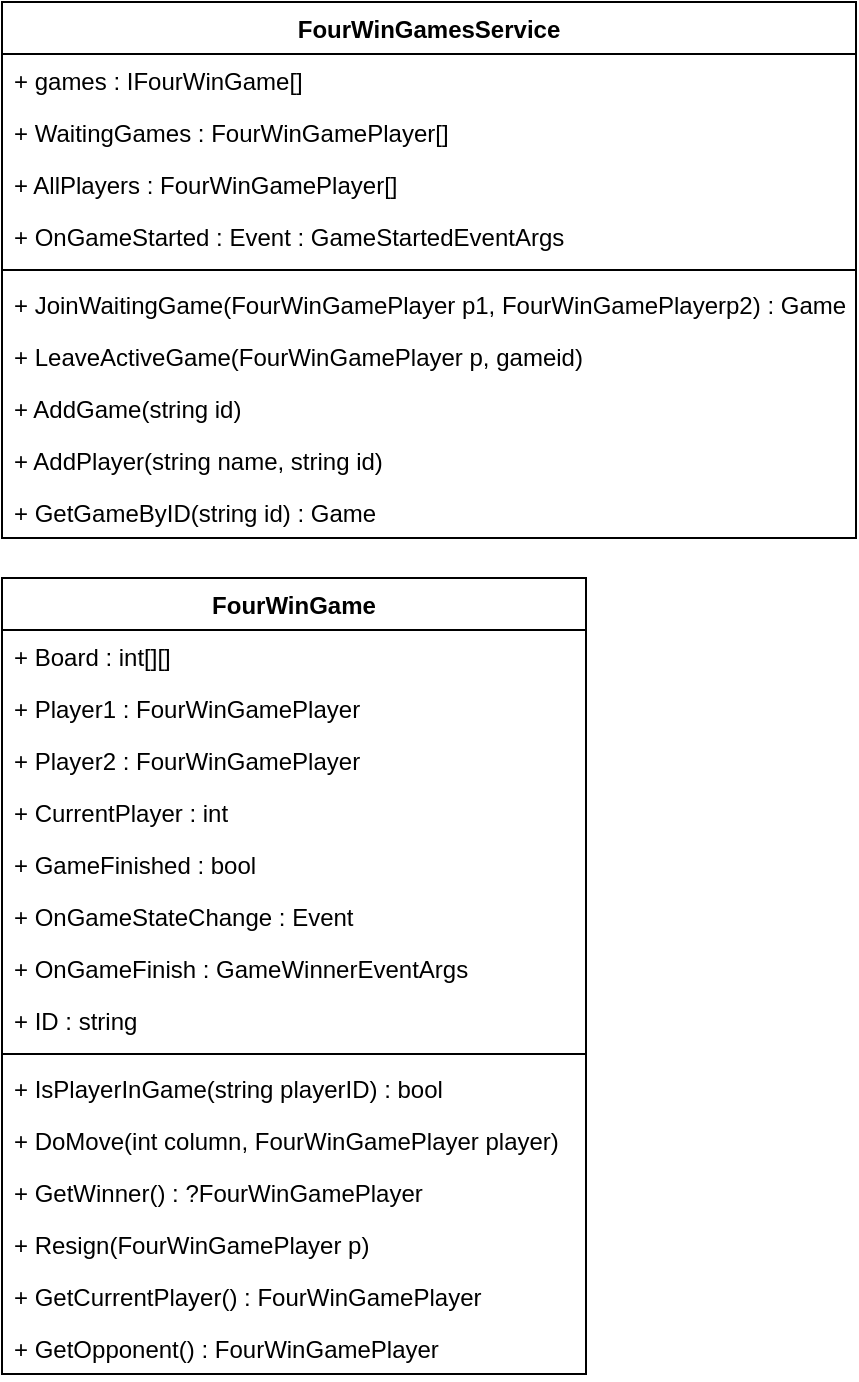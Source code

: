 <mxfile version="20.8.20" type="device" pages="4"><diagram name="BusinessLogic" id="FJZAmF0zWXyOt-bRtpR_"><mxGraphModel dx="1434" dy="756" grid="0" gridSize="10" guides="1" tooltips="1" connect="1" arrows="1" fold="1" page="1" pageScale="1" pageWidth="827" pageHeight="1169" math="0" shadow="0"><root><mxCell id="0"/><mxCell id="1" parent="0"/><mxCell id="ct8J_XASsLtlC34U9Ccp-1" value="FourWinGame" style="swimlane;fontStyle=1;align=center;verticalAlign=top;childLayout=stackLayout;horizontal=1;startSize=26;horizontalStack=0;resizeParent=1;resizeParentMax=0;resizeLast=0;collapsible=1;marginBottom=0;" parent="1" vertex="1"><mxGeometry x="91" y="458" width="292" height="398" as="geometry"/></mxCell><mxCell id="ct8J_XASsLtlC34U9Ccp-2" value="+ Board : int[][]&#10;" style="text;strokeColor=none;fillColor=none;align=left;verticalAlign=top;spacingLeft=4;spacingRight=4;overflow=hidden;rotatable=0;points=[[0,0.5],[1,0.5]];portConstraint=eastwest;" parent="ct8J_XASsLtlC34U9Ccp-1" vertex="1"><mxGeometry y="26" width="292" height="26" as="geometry"/></mxCell><mxCell id="ct8J_XASsLtlC34U9Ccp-3" value="+ Player1 : FourWinGamePlayer" style="text;strokeColor=none;fillColor=none;align=left;verticalAlign=top;spacingLeft=4;spacingRight=4;overflow=hidden;rotatable=0;points=[[0,0.5],[1,0.5]];portConstraint=eastwest;" parent="ct8J_XASsLtlC34U9Ccp-1" vertex="1"><mxGeometry y="52" width="292" height="26" as="geometry"/></mxCell><mxCell id="ct8J_XASsLtlC34U9Ccp-4" value="+ Player2 : FourWinGamePlayer" style="text;strokeColor=none;fillColor=none;align=left;verticalAlign=top;spacingLeft=4;spacingRight=4;overflow=hidden;rotatable=0;points=[[0,0.5],[1,0.5]];portConstraint=eastwest;" parent="ct8J_XASsLtlC34U9Ccp-1" vertex="1"><mxGeometry y="78" width="292" height="26" as="geometry"/></mxCell><mxCell id="ct8J_XASsLtlC34U9Ccp-5" value="+ CurrentPlayer : int" style="text;strokeColor=none;fillColor=none;align=left;verticalAlign=top;spacingLeft=4;spacingRight=4;overflow=hidden;rotatable=0;points=[[0,0.5],[1,0.5]];portConstraint=eastwest;" parent="ct8J_XASsLtlC34U9Ccp-1" vertex="1"><mxGeometry y="104" width="292" height="26" as="geometry"/></mxCell><mxCell id="ct8J_XASsLtlC34U9Ccp-6" value="+ GameFinished : bool" style="text;strokeColor=none;fillColor=none;align=left;verticalAlign=top;spacingLeft=4;spacingRight=4;overflow=hidden;rotatable=0;points=[[0,0.5],[1,0.5]];portConstraint=eastwest;" parent="ct8J_XASsLtlC34U9Ccp-1" vertex="1"><mxGeometry y="130" width="292" height="26" as="geometry"/></mxCell><mxCell id="ct8J_XASsLtlC34U9Ccp-7" value="+ OnGameStateChange : Event" style="text;strokeColor=none;fillColor=none;align=left;verticalAlign=top;spacingLeft=4;spacingRight=4;overflow=hidden;rotatable=0;points=[[0,0.5],[1,0.5]];portConstraint=eastwest;" parent="ct8J_XASsLtlC34U9Ccp-1" vertex="1"><mxGeometry y="156" width="292" height="26" as="geometry"/></mxCell><mxCell id="ct8J_XASsLtlC34U9Ccp-8" value="+ OnGameFinish : GameWinnerEventArgs" style="text;strokeColor=none;fillColor=none;align=left;verticalAlign=top;spacingLeft=4;spacingRight=4;overflow=hidden;rotatable=0;points=[[0,0.5],[1,0.5]];portConstraint=eastwest;" parent="ct8J_XASsLtlC34U9Ccp-1" vertex="1"><mxGeometry y="182" width="292" height="26" as="geometry"/></mxCell><mxCell id="ct8J_XASsLtlC34U9Ccp-9" value="+ ID : string" style="text;strokeColor=none;fillColor=none;align=left;verticalAlign=top;spacingLeft=4;spacingRight=4;overflow=hidden;rotatable=0;points=[[0,0.5],[1,0.5]];portConstraint=eastwest;" parent="ct8J_XASsLtlC34U9Ccp-1" vertex="1"><mxGeometry y="208" width="292" height="26" as="geometry"/></mxCell><mxCell id="ct8J_XASsLtlC34U9Ccp-10" value="" style="line;strokeWidth=1;fillColor=none;align=left;verticalAlign=middle;spacingTop=-1;spacingLeft=3;spacingRight=3;rotatable=0;labelPosition=right;points=[];portConstraint=eastwest;strokeColor=inherit;" parent="ct8J_XASsLtlC34U9Ccp-1" vertex="1"><mxGeometry y="234" width="292" height="8" as="geometry"/></mxCell><mxCell id="UAKlyW8N3e69J2GfPq-H-1" value="+ IsPlayerInGame(string playerID) : bool" style="text;strokeColor=none;fillColor=none;align=left;verticalAlign=top;spacingLeft=4;spacingRight=4;overflow=hidden;rotatable=0;points=[[0,0.5],[1,0.5]];portConstraint=eastwest;" parent="ct8J_XASsLtlC34U9Ccp-1" vertex="1"><mxGeometry y="242" width="292" height="26" as="geometry"/></mxCell><mxCell id="ct8J_XASsLtlC34U9Ccp-11" value="+ DoMove(int column, FourWinGamePlayer player)" style="text;strokeColor=none;fillColor=none;align=left;verticalAlign=top;spacingLeft=4;spacingRight=4;overflow=hidden;rotatable=0;points=[[0,0.5],[1,0.5]];portConstraint=eastwest;" parent="ct8J_XASsLtlC34U9Ccp-1" vertex="1"><mxGeometry y="268" width="292" height="26" as="geometry"/></mxCell><mxCell id="ct8J_XASsLtlC34U9Ccp-12" value="+ GetWinner() : ?FourWinGamePlayer" style="text;strokeColor=none;fillColor=none;align=left;verticalAlign=top;spacingLeft=4;spacingRight=4;overflow=hidden;rotatable=0;points=[[0,0.5],[1,0.5]];portConstraint=eastwest;" parent="ct8J_XASsLtlC34U9Ccp-1" vertex="1"><mxGeometry y="294" width="292" height="26" as="geometry"/></mxCell><mxCell id="ct8J_XASsLtlC34U9Ccp-13" value="+ Resign(FourWinGamePlayer p)" style="text;strokeColor=none;fillColor=none;align=left;verticalAlign=top;spacingLeft=4;spacingRight=4;overflow=hidden;rotatable=0;points=[[0,0.5],[1,0.5]];portConstraint=eastwest;" parent="ct8J_XASsLtlC34U9Ccp-1" vertex="1"><mxGeometry y="320" width="292" height="26" as="geometry"/></mxCell><mxCell id="ct8J_XASsLtlC34U9Ccp-14" value="+ GetCurrentPlayer() : FourWinGamePlayer " style="text;strokeColor=none;fillColor=none;align=left;verticalAlign=top;spacingLeft=4;spacingRight=4;overflow=hidden;rotatable=0;points=[[0,0.5],[1,0.5]];portConstraint=eastwest;" parent="ct8J_XASsLtlC34U9Ccp-1" vertex="1"><mxGeometry y="346" width="292" height="26" as="geometry"/></mxCell><mxCell id="UjZ8kIkEUrAqhvLHM8Kv-1" value="+ GetOpponent() : FourWinGamePlayer " style="text;strokeColor=none;fillColor=none;align=left;verticalAlign=top;spacingLeft=4;spacingRight=4;overflow=hidden;rotatable=0;points=[[0,0.5],[1,0.5]];portConstraint=eastwest;" parent="ct8J_XASsLtlC34U9Ccp-1" vertex="1"><mxGeometry y="372" width="292" height="26" as="geometry"/></mxCell><mxCell id="ct8J_XASsLtlC34U9Ccp-15" value="FourWinGamesService" style="swimlane;fontStyle=1;align=center;verticalAlign=top;childLayout=stackLayout;horizontal=1;startSize=26;horizontalStack=0;resizeParent=1;resizeParentMax=0;resizeLast=0;collapsible=1;marginBottom=0;" parent="1" vertex="1"><mxGeometry x="91" y="170" width="427" height="268" as="geometry"/></mxCell><mxCell id="ct8J_XASsLtlC34U9Ccp-16" value="+ games : IFourWinGame[]" style="text;strokeColor=none;fillColor=none;align=left;verticalAlign=top;spacingLeft=4;spacingRight=4;overflow=hidden;rotatable=0;points=[[0,0.5],[1,0.5]];portConstraint=eastwest;" parent="ct8J_XASsLtlC34U9Ccp-15" vertex="1"><mxGeometry y="26" width="427" height="26" as="geometry"/></mxCell><mxCell id="ct8J_XASsLtlC34U9Ccp-17" value="+ WaitingGames : FourWinGamePlayer[]" style="text;strokeColor=none;fillColor=none;align=left;verticalAlign=top;spacingLeft=4;spacingRight=4;overflow=hidden;rotatable=0;points=[[0,0.5],[1,0.5]];portConstraint=eastwest;" parent="ct8J_XASsLtlC34U9Ccp-15" vertex="1"><mxGeometry y="52" width="427" height="26" as="geometry"/></mxCell><mxCell id="ct8J_XASsLtlC34U9Ccp-18" value="+ AllPlayers : FourWinGamePlayer[]" style="text;strokeColor=none;fillColor=none;align=left;verticalAlign=top;spacingLeft=4;spacingRight=4;overflow=hidden;rotatable=0;points=[[0,0.5],[1,0.5]];portConstraint=eastwest;" parent="ct8J_XASsLtlC34U9Ccp-15" vertex="1"><mxGeometry y="78" width="427" height="26" as="geometry"/></mxCell><mxCell id="ct8J_XASsLtlC34U9Ccp-19" value="+ OnGameStarted : Event : GameStartedEventArgs" style="text;strokeColor=none;fillColor=none;align=left;verticalAlign=top;spacingLeft=4;spacingRight=4;overflow=hidden;rotatable=0;points=[[0,0.5],[1,0.5]];portConstraint=eastwest;" parent="ct8J_XASsLtlC34U9Ccp-15" vertex="1"><mxGeometry y="104" width="427" height="26" as="geometry"/></mxCell><mxCell id="ct8J_XASsLtlC34U9Ccp-20" value="" style="line;strokeWidth=1;fillColor=none;align=left;verticalAlign=middle;spacingTop=-1;spacingLeft=3;spacingRight=3;rotatable=0;labelPosition=right;points=[];portConstraint=eastwest;strokeColor=inherit;" parent="ct8J_XASsLtlC34U9Ccp-15" vertex="1"><mxGeometry y="130" width="427" height="8" as="geometry"/></mxCell><mxCell id="ct8J_XASsLtlC34U9Ccp-21" value="+ JoinWaitingGame(FourWinGamePlayer p1, FourWinGamePlayerp2) : Game" style="text;strokeColor=none;fillColor=none;align=left;verticalAlign=top;spacingLeft=4;spacingRight=4;overflow=hidden;rotatable=0;points=[[0,0.5],[1,0.5]];portConstraint=eastwest;" parent="ct8J_XASsLtlC34U9Ccp-15" vertex="1"><mxGeometry y="138" width="427" height="26" as="geometry"/></mxCell><mxCell id="ct8J_XASsLtlC34U9Ccp-22" value="+ LeaveActiveGame(FourWinGamePlayer p, gameid)" style="text;strokeColor=none;fillColor=none;align=left;verticalAlign=top;spacingLeft=4;spacingRight=4;overflow=hidden;rotatable=0;points=[[0,0.5],[1,0.5]];portConstraint=eastwest;" parent="ct8J_XASsLtlC34U9Ccp-15" vertex="1"><mxGeometry y="164" width="427" height="26" as="geometry"/></mxCell><mxCell id="E9CgsGWxhTMXHhEb6CJd-2" value="+ AddGame(string id)" style="text;strokeColor=none;fillColor=none;align=left;verticalAlign=top;spacingLeft=4;spacingRight=4;overflow=hidden;rotatable=0;points=[[0,0.5],[1,0.5]];portConstraint=eastwest;" parent="ct8J_XASsLtlC34U9Ccp-15" vertex="1"><mxGeometry y="190" width="427" height="26" as="geometry"/></mxCell><mxCell id="E9CgsGWxhTMXHhEb6CJd-1" value="+ AddPlayer(string name, string id)" style="text;strokeColor=none;fillColor=none;align=left;verticalAlign=top;spacingLeft=4;spacingRight=4;overflow=hidden;rotatable=0;points=[[0,0.5],[1,0.5]];portConstraint=eastwest;" parent="ct8J_XASsLtlC34U9Ccp-15" vertex="1"><mxGeometry y="216" width="427" height="26" as="geometry"/></mxCell><mxCell id="ct8J_XASsLtlC34U9Ccp-23" value="+ GetGameByID(string id) : Game" style="text;strokeColor=none;fillColor=none;align=left;verticalAlign=top;spacingLeft=4;spacingRight=4;overflow=hidden;rotatable=0;points=[[0,0.5],[1,0.5]];portConstraint=eastwest;" parent="ct8J_XASsLtlC34U9Ccp-15" vertex="1"><mxGeometry y="242" width="427" height="26" as="geometry"/></mxCell></root></mxGraphModel></diagram><diagram name="BusinessLogic.Contracts" id="qmm0fmxZECE2G252s-1R"><mxGraphModel dx="1434" dy="756" grid="0" gridSize="10" guides="1" tooltips="1" connect="1" arrows="1" fold="1" page="1" pageScale="1" pageWidth="827" pageHeight="1169" math="0" shadow="0"><root><mxCell id="0"/><mxCell id="1" parent="0"/><mxCell id="PgnQS6usaZiz7Cspnaqt-1" value="FourWinGamePlayer" style="swimlane;fontStyle=1;align=center;verticalAlign=top;childLayout=stackLayout;horizontal=1;startSize=26;horizontalStack=0;resizeParent=1;resizeParentMax=0;resizeLast=0;collapsible=1;marginBottom=0;" parent="1" vertex="1"><mxGeometry x="615" y="395" width="160" height="78" as="geometry"/></mxCell><mxCell id="PgnQS6usaZiz7Cspnaqt-2" value="+ Name : String" style="text;strokeColor=none;fillColor=none;align=left;verticalAlign=top;spacingLeft=4;spacingRight=4;overflow=hidden;rotatable=0;points=[[0,0.5],[1,0.5]];portConstraint=eastwest;" parent="PgnQS6usaZiz7Cspnaqt-1" vertex="1"><mxGeometry y="26" width="160" height="26" as="geometry"/></mxCell><mxCell id="PgnQS6usaZiz7Cspnaqt-3" value="+ ID : string" style="text;strokeColor=none;fillColor=none;align=left;verticalAlign=top;spacingLeft=4;spacingRight=4;overflow=hidden;rotatable=0;points=[[0,0.5],[1,0.5]];portConstraint=eastwest;" parent="PgnQS6usaZiz7Cspnaqt-1" vertex="1"><mxGeometry y="52" width="160" height="26" as="geometry"/></mxCell><mxCell id="ZAqNFlyXUjMFk_EPYXz6-1" value="&lt;&lt;interface&gt;&gt;&#10;IFourWinGame" style="swimlane;fontStyle=1;align=center;verticalAlign=top;childLayout=stackLayout;horizontal=1;startSize=40;horizontalStack=0;resizeParent=1;resizeParentMax=0;resizeLast=0;collapsible=1;marginBottom=0;" parent="1" vertex="1"><mxGeometry x="45" y="395" width="286" height="359" as="geometry"/></mxCell><mxCell id="ZAqNFlyXUjMFk_EPYXz6-7" value="+ onGameStateChange : Event " style="text;strokeColor=none;fillColor=none;align=left;verticalAlign=top;spacingLeft=4;spacingRight=4;overflow=hidden;rotatable=0;points=[[0,0.5],[1,0.5]];portConstraint=eastwest;" parent="ZAqNFlyXUjMFk_EPYXz6-1" vertex="1"><mxGeometry y="40" width="286" height="26" as="geometry"/></mxCell><mxCell id="ZAqNFlyXUjMFk_EPYXz6-8" value="+ onGameFinish : Event" style="text;strokeColor=none;fillColor=none;align=left;verticalAlign=top;spacingLeft=4;spacingRight=4;overflow=hidden;rotatable=0;points=[[0,0.5],[1,0.5]];portConstraint=eastwest;" parent="ZAqNFlyXUjMFk_EPYXz6-1" vertex="1"><mxGeometry y="66" width="286" height="26" as="geometry"/></mxCell><mxCell id="ZAqNFlyXUjMFk_EPYXz6-9" value="+ ID : string" style="text;strokeColor=none;fillColor=none;align=left;verticalAlign=top;spacingLeft=4;spacingRight=4;overflow=hidden;rotatable=0;points=[[0,0.5],[1,0.5]];portConstraint=eastwest;" parent="ZAqNFlyXUjMFk_EPYXz6-1" vertex="1"><mxGeometry y="92" width="286" height="26" as="geometry"/></mxCell><mxCell id="mOHJfPddk6_jltTVb27c-1" value="+ FourWinGamePlayer Player1" style="text;strokeColor=none;fillColor=none;align=left;verticalAlign=top;spacingLeft=4;spacingRight=4;overflow=hidden;rotatable=0;points=[[0,0.5],[1,0.5]];portConstraint=eastwest;" parent="ZAqNFlyXUjMFk_EPYXz6-1" vertex="1"><mxGeometry y="118" width="286" height="26" as="geometry"/></mxCell><mxCell id="mOHJfPddk6_jltTVb27c-3" value="+ int[][] Board" style="text;strokeColor=none;fillColor=none;align=left;verticalAlign=top;spacingLeft=4;spacingRight=4;overflow=hidden;rotatable=0;points=[[0,0.5],[1,0.5]];portConstraint=eastwest;" parent="ZAqNFlyXUjMFk_EPYXz6-1" vertex="1"><mxGeometry y="144" width="286" height="26" as="geometry"/></mxCell><mxCell id="mOHJfPddk6_jltTVb27c-2" value="+ FourWinGamePlayer Player2" style="text;strokeColor=none;fillColor=none;align=left;verticalAlign=top;spacingLeft=4;spacingRight=4;overflow=hidden;rotatable=0;points=[[0,0.5],[1,0.5]];portConstraint=eastwest;" parent="ZAqNFlyXUjMFk_EPYXz6-1" vertex="1"><mxGeometry y="170" width="286" height="26" as="geometry"/></mxCell><mxCell id="ZAqNFlyXUjMFk_EPYXz6-10" value="" style="line;strokeWidth=1;fillColor=none;align=left;verticalAlign=middle;spacingTop=-1;spacingLeft=3;spacingRight=3;rotatable=0;labelPosition=right;points=[];portConstraint=eastwest;strokeColor=inherit;" parent="ZAqNFlyXUjMFk_EPYXz6-1" vertex="1"><mxGeometry y="196" width="286" height="8" as="geometry"/></mxCell><mxCell id="7enDpHbQzKk3C_tMtMRk-1" value="+ IsPlayerInGame(string playerID) : bool" style="text;strokeColor=none;fillColor=none;align=left;verticalAlign=top;spacingLeft=4;spacingRight=4;overflow=hidden;rotatable=0;points=[[0,0.5],[1,0.5]];portConstraint=eastwest;" parent="ZAqNFlyXUjMFk_EPYXz6-1" vertex="1"><mxGeometry y="204" width="286" height="26" as="geometry"/></mxCell><mxCell id="ZAqNFlyXUjMFk_EPYXz6-11" value="+ DoMove(int column, FourWinGamePlayer player)" style="text;strokeColor=none;fillColor=none;align=left;verticalAlign=top;spacingLeft=4;spacingRight=4;overflow=hidden;rotatable=0;points=[[0,0.5],[1,0.5]];portConstraint=eastwest;" parent="ZAqNFlyXUjMFk_EPYXz6-1" vertex="1"><mxGeometry y="230" width="286" height="25" as="geometry"/></mxCell><mxCell id="ZAqNFlyXUjMFk_EPYXz6-12" value="+ GetWinner() : ?FourWinGamePlayer" style="text;strokeColor=none;fillColor=none;align=left;verticalAlign=top;spacingLeft=4;spacingRight=4;overflow=hidden;rotatable=0;points=[[0,0.5],[1,0.5]];portConstraint=eastwest;" parent="ZAqNFlyXUjMFk_EPYXz6-1" vertex="1"><mxGeometry y="255" width="286" height="26" as="geometry"/></mxCell><mxCell id="ZAqNFlyXUjMFk_EPYXz6-13" value="+ Resign(FourWinGamePlayer p): " style="text;strokeColor=none;fillColor=none;align=left;verticalAlign=top;spacingLeft=4;spacingRight=4;overflow=hidden;rotatable=0;points=[[0,0.5],[1,0.5]];portConstraint=eastwest;" parent="ZAqNFlyXUjMFk_EPYXz6-1" vertex="1"><mxGeometry y="281" width="286" height="26" as="geometry"/></mxCell><mxCell id="ZAqNFlyXUjMFk_EPYXz6-14" value="+ GetCurrentPlayer() : FourWinGamePlayer " style="text;strokeColor=none;fillColor=none;align=left;verticalAlign=top;spacingLeft=4;spacingRight=4;overflow=hidden;rotatable=0;points=[[0,0.5],[1,0.5]];portConstraint=eastwest;" parent="ZAqNFlyXUjMFk_EPYXz6-1" vertex="1"><mxGeometry y="307" width="286" height="26" as="geometry"/></mxCell><mxCell id="chwOS55_KfEE-DtqM9CS-1" value="+ GetOpponent() : FourWinGamePlayer " style="text;strokeColor=none;fillColor=none;align=left;verticalAlign=top;spacingLeft=4;spacingRight=4;overflow=hidden;rotatable=0;points=[[0,0.5],[1,0.5]];portConstraint=eastwest;" parent="ZAqNFlyXUjMFk_EPYXz6-1" vertex="1"><mxGeometry y="333" width="286" height="26" as="geometry"/></mxCell><mxCell id="ZAqNFlyXUjMFk_EPYXz6-15" value="&lt;&lt;interface&gt;&gt;&#10;IFourWinGamesServices" style="swimlane;fontStyle=1;align=center;verticalAlign=top;childLayout=stackLayout;horizontal=1;startSize=50;horizontalStack=0;resizeParent=1;resizeParentMax=0;resizeLast=0;collapsible=1;marginBottom=0;" parent="1" vertex="1"><mxGeometry x="11" y="14" width="534" height="318" as="geometry"/></mxCell><mxCell id="ZAqNFlyXUjMFk_EPYXz6-17" value="+ WaitingGames : FourWinGamePlayer[]" style="text;strokeColor=none;fillColor=none;align=left;verticalAlign=top;spacingLeft=4;spacingRight=4;overflow=hidden;rotatable=0;points=[[0,0.5],[1,0.5]];portConstraint=eastwest;" parent="ZAqNFlyXUjMFk_EPYXz6-15" vertex="1"><mxGeometry y="50" width="534" height="26" as="geometry"/></mxCell><mxCell id="sYUvCG6SWPXnMshmOFsu-12" value="+ Games : IFourWinGame[]" style="text;strokeColor=none;fillColor=none;align=left;verticalAlign=top;spacingLeft=4;spacingRight=4;overflow=hidden;rotatable=0;points=[[0,0.5],[1,0.5]];portConstraint=eastwest;" parent="ZAqNFlyXUjMFk_EPYXz6-15" vertex="1"><mxGeometry y="76" width="534" height="26" as="geometry"/></mxCell><mxCell id="VufEEW8PCcY4VxbzoeLR-1" value="+ OnGameStarted : Event" style="text;strokeColor=none;fillColor=none;align=left;verticalAlign=top;spacingLeft=4;spacingRight=4;overflow=hidden;rotatable=0;points=[[0,0.5],[1,0.5]];portConstraint=eastwest;" parent="ZAqNFlyXUjMFk_EPYXz6-15" vertex="1"><mxGeometry y="102" width="534" height="26" as="geometry"/></mxCell><mxCell id="ZAqNFlyXUjMFk_EPYXz6-18" value="+ AllPlayers : FourWinGamePlayer[]" style="text;strokeColor=none;fillColor=none;align=left;verticalAlign=top;spacingLeft=4;spacingRight=4;overflow=hidden;rotatable=0;points=[[0,0.5],[1,0.5]];portConstraint=eastwest;" parent="ZAqNFlyXUjMFk_EPYXz6-15" vertex="1"><mxGeometry y="128" width="534" height="26" as="geometry"/></mxCell><mxCell id="ZAqNFlyXUjMFk_EPYXz6-19" value="" style="line;strokeWidth=1;fillColor=none;align=left;verticalAlign=middle;spacingTop=-1;spacingLeft=3;spacingRight=3;rotatable=0;labelPosition=right;points=[];portConstraint=eastwest;strokeColor=inherit;" parent="ZAqNFlyXUjMFk_EPYXz6-15" vertex="1"><mxGeometry y="154" width="534" height="8" as="geometry"/></mxCell><mxCell id="ZAqNFlyXUjMFk_EPYXz6-20" value="+ JoinWaitingGame(FourWinGamePlayer p1, FourWinGamePlayer p2) : IFourWinGameService" style="text;strokeColor=none;fillColor=none;align=left;verticalAlign=top;spacingLeft=4;spacingRight=4;overflow=hidden;rotatable=0;points=[[0,0.5],[1,0.5]];portConstraint=eastwest;" parent="ZAqNFlyXUjMFk_EPYXz6-15" vertex="1"><mxGeometry y="162" width="534" height="26" as="geometry"/></mxCell><mxCell id="ZAqNFlyXUjMFk_EPYXz6-21" value="+ LeaveActiveGame(FourWinGamePlayer p, string gameID)" style="text;strokeColor=none;fillColor=none;align=left;verticalAlign=top;spacingLeft=4;spacingRight=4;overflow=hidden;rotatable=0;points=[[0,0.5],[1,0.5]];portConstraint=eastwest;" parent="ZAqNFlyXUjMFk_EPYXz6-15" vertex="1"><mxGeometry y="188" width="534" height="26" as="geometry"/></mxCell><mxCell id="chiTtZd6bCK2TTBLV16g-1" value="+ GetGameByID(string id) : Game" style="text;strokeColor=none;fillColor=none;align=left;verticalAlign=top;spacingLeft=4;spacingRight=4;overflow=hidden;rotatable=0;points=[[0,0.5],[1,0.5]];portConstraint=eastwest;" parent="ZAqNFlyXUjMFk_EPYXz6-15" vertex="1"><mxGeometry y="214" width="534" height="26" as="geometry"/></mxCell><mxCell id="chiTtZd6bCK2TTBLV16g-2" value="+ GetGameByID(string id) : Game" style="text;strokeColor=none;fillColor=none;align=left;verticalAlign=top;spacingLeft=4;spacingRight=4;overflow=hidden;rotatable=0;points=[[0,0.5],[1,0.5]];portConstraint=eastwest;" parent="ZAqNFlyXUjMFk_EPYXz6-15" vertex="1"><mxGeometry y="240" width="534" height="26" as="geometry"/></mxCell><mxCell id="ZAqNFlyXUjMFk_EPYXz6-22" value="+ AddPlayer(string name, string id)" style="text;strokeColor=none;fillColor=none;align=left;verticalAlign=top;spacingLeft=4;spacingRight=4;overflow=hidden;rotatable=0;points=[[0,0.5],[1,0.5]];portConstraint=eastwest;" parent="ZAqNFlyXUjMFk_EPYXz6-15" vertex="1"><mxGeometry y="266" width="534" height="26" as="geometry"/></mxCell><mxCell id="chiTtZd6bCK2TTBLV16g-3" value="+ AddGame(string id)" style="text;strokeColor=none;fillColor=none;align=left;verticalAlign=top;spacingLeft=4;spacingRight=4;overflow=hidden;rotatable=0;points=[[0,0.5],[1,0.5]];portConstraint=eastwest;" parent="ZAqNFlyXUjMFk_EPYXz6-15" vertex="1"><mxGeometry y="292" width="534" height="26" as="geometry"/></mxCell><mxCell id="xo9scH_EgcjY7Vr2XH_l-1" value="GameStartedEventArgs" style="swimlane;fontStyle=1;align=center;verticalAlign=top;childLayout=stackLayout;horizontal=1;startSize=26;horizontalStack=0;resizeParent=1;resizeParentMax=0;resizeLast=0;collapsible=1;marginBottom=0;" parent="1" vertex="1"><mxGeometry x="580" y="14" width="160" height="52" as="geometry"/></mxCell><mxCell id="xo9scH_EgcjY7Vr2XH_l-2" value="+ GameID : string" style="text;strokeColor=none;fillColor=none;align=left;verticalAlign=top;spacingLeft=4;spacingRight=4;overflow=hidden;rotatable=0;points=[[0,0.5],[1,0.5]];portConstraint=eastwest;" parent="xo9scH_EgcjY7Vr2XH_l-1" vertex="1"><mxGeometry y="26" width="160" height="26" as="geometry"/></mxCell><mxCell id="-kiJ7ZxvxOYC5nogRt3o-1" value="PlayerNotInGameException" style="swimlane;fontStyle=1;align=center;verticalAlign=top;childLayout=stackLayout;horizontal=1;startSize=26;horizontalStack=0;resizeParent=1;resizeParentMax=0;resizeLast=0;collapsible=1;marginBottom=0;" parent="1" vertex="1"><mxGeometry x="580" y="102" width="206" height="53" as="geometry"/></mxCell><mxCell id="-kiJ7ZxvxOYC5nogRt3o-5" value="BoardOutOfRangeException" style="swimlane;fontStyle=1;align=center;verticalAlign=top;childLayout=stackLayout;horizontal=1;startSize=26;horizontalStack=0;resizeParent=1;resizeParentMax=0;resizeLast=0;collapsible=1;marginBottom=0;" parent="1" vertex="1"><mxGeometry x="355" y="554" width="206" height="53" as="geometry"/></mxCell><mxCell id="0R9ByquQx4jxc-0HBMW3-1" value="BoardColumnIsFullException" style="swimlane;fontStyle=1;align=center;verticalAlign=top;childLayout=stackLayout;horizontal=1;startSize=26;horizontalStack=0;resizeParent=1;resizeParentMax=0;resizeLast=0;collapsible=1;marginBottom=0;" parent="1" vertex="1"><mxGeometry x="355" y="472" width="206" height="53" as="geometry"/></mxCell><mxCell id="0R9ByquQx4jxc-0HBMW3-2" value="PlayerNotInWaitingListException" style="swimlane;fontStyle=1;align=center;verticalAlign=top;childLayout=stackLayout;horizontal=1;startSize=26;horizontalStack=0;resizeParent=1;resizeParentMax=0;resizeLast=0;collapsible=1;marginBottom=0;" parent="1" vertex="1"><mxGeometry x="580" y="196" width="206" height="53" as="geometry"/></mxCell><mxCell id="0R9ByquQx4jxc-0HBMW3-3" value="GameNotFoundException" style="swimlane;fontStyle=1;align=center;verticalAlign=top;childLayout=stackLayout;horizontal=1;startSize=26;horizontalStack=0;resizeParent=1;resizeParentMax=0;resizeLast=0;collapsible=1;marginBottom=0;" parent="1" vertex="1"><mxGeometry x="580" y="284" width="206" height="53" as="geometry"/></mxCell><mxCell id="L5V7sUlKQjMTwY9eoCuE-2" value="NotYourTurnException" style="swimlane;fontStyle=1;align=center;verticalAlign=top;childLayout=stackLayout;horizontal=1;startSize=26;horizontalStack=0;resizeParent=1;resizeParentMax=0;resizeLast=0;collapsible=1;marginBottom=0;" parent="1" vertex="1"><mxGeometry x="355" y="395" width="206" height="53" as="geometry"/></mxCell></root></mxGraphModel></diagram><diagram name="RestAPI (MVC)" id="kSQZFN8rG0WObqREpDM3"><mxGraphModel dx="1434" dy="756" grid="0" gridSize="10" guides="1" tooltips="1" connect="1" arrows="1" fold="1" page="1" pageScale="1" pageWidth="827" pageHeight="1169" math="0" shadow="0"><root><mxCell id="0"/><mxCell id="1" parent="0"/><mxCell id="3efk3tES1_W1w0lpm2Sm-4" value="FourWinGameController" style="swimlane;fontStyle=1;align=center;verticalAlign=top;childLayout=stackLayout;horizontal=1;startSize=26;horizontalStack=0;resizeParent=1;resizeParentMax=0;resizeLast=0;collapsible=1;marginBottom=0;" parent="1" vertex="1"><mxGeometry x="42" y="28" width="448" height="294" as="geometry"/></mxCell><mxCell id="3efk3tES1_W1w0lpm2Sm-5" value="- gameIDList: string[]" style="text;strokeColor=none;fillColor=none;align=left;verticalAlign=top;spacingLeft=4;spacingRight=4;overflow=hidden;rotatable=0;points=[[0,0.5],[1,0.5]];portConstraint=eastwest;" parent="3efk3tES1_W1w0lpm2Sm-4" vertex="1"><mxGeometry y="26" width="448" height="26" as="geometry"/></mxCell><mxCell id="UuZTHZSJedAROl87pZKt-7" value="- connectionservice : ConnectionService" style="text;strokeColor=none;fillColor=none;align=left;verticalAlign=top;spacingLeft=4;spacingRight=4;overflow=hidden;rotatable=0;points=[[0,0.5],[1,0.5]];portConstraint=eastwest;" parent="3efk3tES1_W1w0lpm2Sm-4" vertex="1"><mxGeometry y="52" width="448" height="26" as="geometry"/></mxCell><mxCell id="3efk3tES1_W1w0lpm2Sm-18" value="- fourwingameservice : FourWinGameService&#10;" style="text;strokeColor=none;fillColor=none;align=left;verticalAlign=top;spacingLeft=4;spacingRight=4;overflow=hidden;rotatable=0;points=[[0,0.5],[1,0.5]];portConstraint=eastwest;" parent="3efk3tES1_W1w0lpm2Sm-4" vertex="1"><mxGeometry y="78" width="448" height="26" as="geometry"/></mxCell><mxCell id="3efk3tES1_W1w0lpm2Sm-6" value="" style="line;strokeWidth=1;fillColor=none;align=left;verticalAlign=middle;spacingTop=-1;spacingLeft=3;spacingRight=3;rotatable=0;labelPosition=right;points=[];portConstraint=eastwest;strokeColor=inherit;" parent="3efk3tES1_W1w0lpm2Sm-4" vertex="1"><mxGeometry y="104" width="448" height="8" as="geometry"/></mxCell><mxCell id="3efk3tES1_W1w0lpm2Sm-13" value="+ RegisterPlayer(string name, string RTPconnectionID) : RegisterPlayerResponse" style="text;strokeColor=none;fillColor=none;align=left;verticalAlign=top;spacingLeft=4;spacingRight=4;overflow=hidden;rotatable=0;points=[[0,0.5],[1,0.5]];portConstraint=eastwest;" parent="3efk3tES1_W1w0lpm2Sm-4" vertex="1"><mxGeometry y="112" width="448" height="26" as="geometry"/></mxCell><mxCell id="3efk3tES1_W1w0lpm2Sm-14" value="+ CreateGame(MyPlayer p)" style="text;strokeColor=none;fillColor=none;align=left;verticalAlign=top;spacingLeft=4;spacingRight=4;overflow=hidden;rotatable=0;points=[[0,0.5],[1,0.5]];portConstraint=eastwest;" parent="3efk3tES1_W1w0lpm2Sm-4" vertex="1"><mxGeometry y="138" width="448" height="26" as="geometry"/></mxCell><mxCell id="3efk3tES1_W1w0lpm2Sm-15" value="+ JoinGame(MyPlayer p1, int waitingGameListIndex) : JoinGameResponse" style="text;strokeColor=none;fillColor=none;align=left;verticalAlign=top;spacingLeft=4;spacingRight=4;overflow=hidden;rotatable=0;points=[[0,0.5],[1,0.5]];portConstraint=eastwest;" parent="3efk3tES1_W1w0lpm2Sm-4" vertex="1"><mxGeometry y="164" width="448" height="26" as="geometry"/></mxCell><mxCell id="3efk3tES1_W1w0lpm2Sm-20" value="+ DoMove(int column, string gameID, MyPlayer p)" style="text;strokeColor=none;fillColor=none;align=left;verticalAlign=top;spacingLeft=4;spacingRight=4;overflow=hidden;rotatable=0;points=[[0,0.5],[1,0.5]];portConstraint=eastwest;" parent="3efk3tES1_W1w0lpm2Sm-4" vertex="1"><mxGeometry y="190" width="448" height="26" as="geometry"/></mxCell><mxCell id="3efk3tES1_W1w0lpm2Sm-19" value="+ LeaveGame(MyPlayer p, string gameID)" style="text;strokeColor=none;fillColor=none;align=left;verticalAlign=top;spacingLeft=4;spacingRight=4;overflow=hidden;rotatable=0;points=[[0,0.5],[1,0.5]];portConstraint=eastwest;" parent="3efk3tES1_W1w0lpm2Sm-4" vertex="1"><mxGeometry y="216" width="448" height="26" as="geometry"/></mxCell><mxCell id="O-oXwLJCc3Sgsa-qLjCP-2" value="+ GetWaitingGames() : WaitingGamesResponse&#10;" style="text;strokeColor=none;fillColor=none;align=left;verticalAlign=top;spacingLeft=4;spacingRight=4;overflow=hidden;rotatable=0;points=[[0,0.5],[1,0.5]];portConstraint=eastwest;" parent="3efk3tES1_W1w0lpm2Sm-4" vertex="1"><mxGeometry y="242" width="448" height="26" as="geometry"/></mxCell><mxCell id="3efk3tES1_W1w0lpm2Sm-7" value="+ GetGameInfo (string gameID, string playerID) : GameInfoResponse" style="text;strokeColor=none;fillColor=none;align=left;verticalAlign=top;spacingLeft=4;spacingRight=4;overflow=hidden;rotatable=0;points=[[0,0.5],[1,0.5]];portConstraint=eastwest;" parent="3efk3tES1_W1w0lpm2Sm-4" vertex="1"><mxGeometry y="268" width="448" height="26" as="geometry"/></mxCell><mxCell id="3efk3tES1_W1w0lpm2Sm-8" value="ConnectionService" style="swimlane;fontStyle=1;align=center;verticalAlign=top;childLayout=stackLayout;horizontal=1;startSize=26;horizontalStack=0;resizeParent=1;resizeParentMax=0;resizeLast=0;collapsible=1;marginBottom=0;" parent="1" vertex="1"><mxGeometry x="42" y="364" width="448" height="138" as="geometry"/></mxCell><mxCell id="3efk3tES1_W1w0lpm2Sm-9" value="+ PlayerIDToConnectionIDlist : Dictionary&lt;string, string&gt;" style="text;strokeColor=none;fillColor=none;align=left;verticalAlign=top;spacingLeft=4;spacingRight=4;overflow=hidden;rotatable=0;points=[[0,0.5],[1,0.5]];portConstraint=eastwest;" parent="3efk3tES1_W1w0lpm2Sm-8" vertex="1"><mxGeometry y="26" width="448" height="26" as="geometry"/></mxCell><mxCell id="RIrrjcxsBJV14qwwuMLV-6" value="+ ConnectedIDs : string[]" style="text;strokeColor=none;fillColor=none;align=left;verticalAlign=top;spacingLeft=4;spacingRight=4;overflow=hidden;rotatable=0;points=[[0,0.5],[1,0.5]];portConstraint=eastwest;" parent="3efk3tES1_W1w0lpm2Sm-8" vertex="1"><mxGeometry y="52" width="448" height="26" as="geometry"/></mxCell><mxCell id="3efk3tES1_W1w0lpm2Sm-10" value="" style="line;strokeWidth=1;fillColor=none;align=left;verticalAlign=middle;spacingTop=-1;spacingLeft=3;spacingRight=3;rotatable=0;labelPosition=right;points=[];portConstraint=eastwest;strokeColor=inherit;" parent="3efk3tES1_W1w0lpm2Sm-8" vertex="1"><mxGeometry y="78" width="448" height="8" as="geometry"/></mxCell><mxCell id="TPp7QSGaZvG-BM5LzB0S-1" value="+ AddPlayer(string playerID, string connectionID)" style="text;strokeColor=none;fillColor=none;align=left;verticalAlign=top;spacingLeft=4;spacingRight=4;overflow=hidden;rotatable=0;points=[[0,0.5],[1,0.5]];portConstraint=eastwest;" parent="3efk3tES1_W1w0lpm2Sm-8" vertex="1"><mxGeometry y="86" width="448" height="26" as="geometry"/></mxCell><mxCell id="8pSQOKFdeM9u9ByKwPX_-1" value="+ LeavePlayer(string playerID)" style="text;strokeColor=none;fillColor=none;align=left;verticalAlign=top;spacingLeft=4;spacingRight=4;overflow=hidden;rotatable=0;points=[[0,0.5],[1,0.5]];portConstraint=eastwest;" parent="3efk3tES1_W1w0lpm2Sm-8" vertex="1"><mxGeometry y="112" width="448" height="26" as="geometry"/></mxCell><mxCell id="UuZTHZSJedAROl87pZKt-1" value="RTPHub" style="swimlane;fontStyle=1;align=center;verticalAlign=top;childLayout=stackLayout;horizontal=1;startSize=26;horizontalStack=0;resizeParent=1;resizeParentMax=0;resizeLast=0;collapsible=1;marginBottom=0;" parent="1" vertex="1"><mxGeometry x="42" y="517" width="460" height="160" as="geometry"/></mxCell><mxCell id="UuZTHZSJedAROl87pZKt-8" value="- connectionservice : ConnectionService" style="text;strokeColor=none;fillColor=none;align=left;verticalAlign=top;spacingLeft=4;spacingRight=4;overflow=hidden;rotatable=0;points=[[0,0.5],[1,0.5]];portConstraint=eastwest;" parent="UuZTHZSJedAROl87pZKt-1" vertex="1"><mxGeometry y="26" width="460" height="26" as="geometry"/></mxCell><mxCell id="UuZTHZSJedAROl87pZKt-2" value="+ PlayerIDToConnectionIDlist : Dictionary&lt;string, string&gt;" style="text;strokeColor=none;fillColor=none;align=left;verticalAlign=top;spacingLeft=4;spacingRight=4;overflow=hidden;rotatable=0;points=[[0,0.5],[1,0.5]];portConstraint=eastwest;" parent="UuZTHZSJedAROl87pZKt-1" vertex="1"><mxGeometry y="52" width="460" height="26" as="geometry"/></mxCell><mxCell id="UuZTHZSJedAROl87pZKt-3" value="" style="line;strokeWidth=1;fillColor=none;align=left;verticalAlign=middle;spacingTop=-1;spacingLeft=3;spacingRight=3;rotatable=0;labelPosition=right;points=[];portConstraint=eastwest;strokeColor=inherit;" parent="UuZTHZSJedAROl87pZKt-1" vertex="1"><mxGeometry y="78" width="460" height="8" as="geometry"/></mxCell><mxCell id="UuZTHZSJedAROl87pZKt-4" value="+GameStart (string gameID)" style="text;strokeColor=none;fillColor=none;align=left;verticalAlign=top;spacingLeft=4;spacingRight=4;overflow=hidden;rotatable=0;points=[[0,0.5],[1,0.5]];portConstraint=eastwest;" parent="UuZTHZSJedAROl87pZKt-1" vertex="1"><mxGeometry y="86" width="460" height="26" as="geometry"/></mxCell><mxCell id="UuZTHZSJedAROl87pZKt-5" value="+ GameUpdated (string gameID)" style="text;strokeColor=none;fillColor=none;align=left;verticalAlign=top;spacingLeft=4;spacingRight=4;overflow=hidden;rotatable=0;points=[[0,0.5],[1,0.5]];portConstraint=eastwest;" parent="UuZTHZSJedAROl87pZKt-1" vertex="1"><mxGeometry y="112" width="460" height="26" as="geometry"/></mxCell><mxCell id="UuZTHZSJedAROl87pZKt-6" value="+GameFinished (Player winner)" style="text;strokeColor=none;fillColor=none;align=left;verticalAlign=top;spacingLeft=4;spacingRight=4;overflow=hidden;rotatable=0;points=[[0,0.5],[1,0.5]];portConstraint=eastwest;" parent="UuZTHZSJedAROl87pZKt-1" vertex="1"><mxGeometry y="138" width="460" height="22" as="geometry"/></mxCell></root></mxGraphModel></diagram><diagram name="RestAPIContracts" id="1n8YZCfD0g41oZnf_ENx"><mxGraphModel dx="1434" dy="756" grid="0" gridSize="10" guides="1" tooltips="1" connect="1" arrows="1" fold="1" page="1" pageScale="1" pageWidth="827" pageHeight="1169" math="0" shadow="0"><root><mxCell id="0"/><mxCell id="1" parent="0"/><mxCell id="2vKPIIFbHue6YrYuAimL-1" value="Player" style="swimlane;fontStyle=1;align=center;verticalAlign=top;childLayout=stackLayout;horizontal=1;startSize=26;horizontalStack=0;resizeParent=1;resizeParentMax=0;resizeLast=0;collapsible=1;marginBottom=0;" parent="1" vertex="1"><mxGeometry x="24" y="27" width="150" height="52" as="geometry"/></mxCell><mxCell id="2vKPIIFbHue6YrYuAimL-8" value="+ PlayerName : string" style="text;strokeColor=none;fillColor=none;align=left;verticalAlign=top;spacingLeft=4;spacingRight=4;overflow=hidden;rotatable=0;points=[[0,0.5],[1,0.5]];portConstraint=eastwest;" parent="2vKPIIFbHue6YrYuAimL-1" vertex="1"><mxGeometry y="26" width="150" height="26" as="geometry"/></mxCell><mxCell id="2vKPIIFbHue6YrYuAimL-5" value="WaitingGame" style="swimlane;fontStyle=1;align=center;verticalAlign=top;childLayout=stackLayout;horizontal=1;startSize=26;horizontalStack=0;resizeParent=1;resizeParentMax=0;resizeLast=0;collapsible=1;marginBottom=0;" parent="1" vertex="1"><mxGeometry x="217" y="274" width="160" height="52" as="geometry"/></mxCell><mxCell id="2vKPIIFbHue6YrYuAimL-6" value="+ PlayerName : string" style="text;strokeColor=none;fillColor=none;align=left;verticalAlign=top;spacingLeft=4;spacingRight=4;overflow=hidden;rotatable=0;points=[[0,0.5],[1,0.5]];portConstraint=eastwest;" parent="2vKPIIFbHue6YrYuAimL-5" vertex="1"><mxGeometry y="26" width="160" height="26" as="geometry"/></mxCell><mxCell id="kcm-J4ViZU7FxhlFi0_r-1" value="JoinGameResponse" style="swimlane;fontStyle=1;align=center;verticalAlign=top;childLayout=stackLayout;horizontal=1;startSize=26;horizontalStack=0;resizeParent=1;resizeParentMax=0;resizeLast=0;collapsible=1;marginBottom=0;" parent="1" vertex="1"><mxGeometry x="220" y="189" width="160" height="52" as="geometry"/></mxCell><mxCell id="kcm-J4ViZU7FxhlFi0_r-2" value="+ GameID : string" style="text;strokeColor=none;fillColor=none;align=left;verticalAlign=top;spacingLeft=4;spacingRight=4;overflow=hidden;rotatable=0;points=[[0,0.5],[1,0.5]];portConstraint=eastwest;" parent="kcm-J4ViZU7FxhlFi0_r-1" vertex="1"><mxGeometry y="26" width="160" height="26" as="geometry"/></mxCell><mxCell id="2OXkJm2lPv3Fxt6IiAWH-1" value="WaitingGamesResponse" style="swimlane;fontStyle=1;align=center;verticalAlign=top;childLayout=stackLayout;horizontal=1;startSize=26;horizontalStack=0;resizeParent=1;resizeParentMax=0;resizeLast=0;collapsible=1;marginBottom=0;" parent="1" vertex="1"><mxGeometry x="217" y="106" width="200" height="52" as="geometry"/></mxCell><mxCell id="2OXkJm2lPv3Fxt6IiAWH-2" value="+ WaitingGames : WaitingGame[]" style="text;strokeColor=none;fillColor=none;align=left;verticalAlign=top;spacingLeft=4;spacingRight=4;overflow=hidden;rotatable=0;points=[[0,0.5],[1,0.5]];portConstraint=eastwest;" parent="2OXkJm2lPv3Fxt6IiAWH-1" vertex="1"><mxGeometry y="26" width="200" height="26" as="geometry"/></mxCell><mxCell id="wD5M1_WAI5f8rfWijPAs-1" value="RegisterPlayerResponse" style="swimlane;fontStyle=1;align=center;verticalAlign=top;childLayout=stackLayout;horizontal=1;startSize=26;horizontalStack=0;resizeParent=1;resizeParentMax=0;resizeLast=0;collapsible=1;marginBottom=0;" parent="1" vertex="1"><mxGeometry x="220" y="27" width="200" height="52" as="geometry"/></mxCell><mxCell id="wD5M1_WAI5f8rfWijPAs-2" value="+ RegisteredPlayer : MyPlayer" style="text;strokeColor=none;fillColor=none;align=left;verticalAlign=top;spacingLeft=4;spacingRight=4;overflow=hidden;rotatable=0;points=[[0,0.5],[1,0.5]];portConstraint=eastwest;" parent="wD5M1_WAI5f8rfWijPAs-1" vertex="1"><mxGeometry y="26" width="200" height="26" as="geometry"/></mxCell><mxCell id="WIBtCmITnyxExPH1o3iH-1" value="MyPlayer" style="swimlane;fontStyle=1;align=center;verticalAlign=top;childLayout=stackLayout;horizontal=1;startSize=26;horizontalStack=0;resizeParent=1;resizeParentMax=0;resizeLast=0;collapsible=1;marginBottom=0;" parent="1" vertex="1"><mxGeometry x="26" y="145" width="156" height="86" as="geometry"/></mxCell><mxCell id="WIBtCmITnyxExPH1o3iH-3" value="" style="line;strokeWidth=1;fillColor=none;align=left;verticalAlign=middle;spacingTop=-1;spacingLeft=3;spacingRight=3;rotatable=0;labelPosition=right;points=[];portConstraint=eastwest;strokeColor=inherit;" parent="WIBtCmITnyxExPH1o3iH-1" vertex="1"><mxGeometry y="26" width="156" height="8" as="geometry"/></mxCell><mxCell id="2vKPIIFbHue6YrYuAimL-2" value="+ PlayerID : string" style="text;strokeColor=none;fillColor=none;align=left;verticalAlign=top;spacingLeft=4;spacingRight=4;overflow=hidden;rotatable=0;points=[[0,0.5],[1,0.5]];portConstraint=eastwest;" parent="WIBtCmITnyxExPH1o3iH-1" vertex="1"><mxGeometry y="34" width="156" height="26" as="geometry"/></mxCell><mxCell id="2vKPIIFbHue6YrYuAimL-9" value="+ RTPConnectionID : string" style="text;strokeColor=none;fillColor=none;align=left;verticalAlign=top;spacingLeft=4;spacingRight=4;overflow=hidden;rotatable=0;points=[[0,0.5],[1,0.5]];portConstraint=eastwest;" parent="WIBtCmITnyxExPH1o3iH-1" vertex="1"><mxGeometry y="60" width="156" height="26" as="geometry"/></mxCell><mxCell id="85MKhDNnynV3cl3FX6Ny-1" value="GameInfo" style="swimlane;fontStyle=1;align=center;verticalAlign=top;childLayout=stackLayout;horizontal=1;startSize=26;horizontalStack=0;resizeParent=1;resizeParentMax=0;resizeLast=0;collapsible=1;marginBottom=0;" parent="1" vertex="1"><mxGeometry x="24" y="257" width="150" height="104" as="geometry"/></mxCell><mxCell id="85MKhDNnynV3cl3FX6Ny-2" value="+ Board : int [][]&#10;" style="text;strokeColor=none;fillColor=none;align=left;verticalAlign=top;spacingLeft=4;spacingRight=4;overflow=hidden;rotatable=0;points=[[0,0.5],[1,0.5]];portConstraint=eastwest;" parent="85MKhDNnynV3cl3FX6Ny-1" vertex="1"><mxGeometry y="26" width="150" height="26" as="geometry"/></mxCell><mxCell id="85MKhDNnynV3cl3FX6Ny-5" value="+ Opponent : Player" style="text;strokeColor=none;fillColor=none;align=left;verticalAlign=top;spacingLeft=4;spacingRight=4;overflow=hidden;rotatable=0;points=[[0,0.5],[1,0.5]];portConstraint=eastwest;" parent="85MKhDNnynV3cl3FX6Ny-1" vertex="1"><mxGeometry y="52" width="150" height="26" as="geometry"/></mxCell><mxCell id="85MKhDNnynV3cl3FX6Ny-10" value="+ YourMove : Bool" style="text;strokeColor=none;fillColor=none;align=left;verticalAlign=top;spacingLeft=4;spacingRight=4;overflow=hidden;rotatable=0;points=[[0,0.5],[1,0.5]];portConstraint=eastwest;" parent="85MKhDNnynV3cl3FX6Ny-1" vertex="1"><mxGeometry y="78" width="150" height="26" as="geometry"/></mxCell><mxCell id="85MKhDNnynV3cl3FX6Ny-6" value="GameInfoResponse" style="swimlane;fontStyle=1;align=center;verticalAlign=top;childLayout=stackLayout;horizontal=1;startSize=26;horizontalStack=0;resizeParent=1;resizeParentMax=0;resizeLast=0;collapsible=1;marginBottom=0;" parent="1" vertex="1"><mxGeometry x="217" y="354" width="160" height="52" as="geometry"/></mxCell><mxCell id="85MKhDNnynV3cl3FX6Ny-7" value="+ GameInfo : GameInfo" style="text;strokeColor=none;fillColor=none;align=left;verticalAlign=top;spacingLeft=4;spacingRight=4;overflow=hidden;rotatable=0;points=[[0,0.5],[1,0.5]];portConstraint=eastwest;" parent="85MKhDNnynV3cl3FX6Ny-6" vertex="1"><mxGeometry y="26" width="160" height="26" as="geometry"/></mxCell><mxCell id="Y4eIL98qaOKV77LoP4GH-1" value="" style="endArrow=block;dashed=1;endFill=0;endSize=12;html=1;rounded=0;entryX=0.5;entryY=1;entryDx=0;entryDy=0;" parent="1" source="WIBtCmITnyxExPH1o3iH-1" target="2vKPIIFbHue6YrYuAimL-1" edge="1"><mxGeometry width="160" relative="1" as="geometry"><mxPoint x="332" y="289" as="sourcePoint"/><mxPoint x="492" y="289" as="targetPoint"/></mxGeometry></mxCell><mxCell id="jjpIVgbCef_QlfoY9bd_-1" value="InvalidNameException" style="swimlane;fontStyle=1;align=center;verticalAlign=top;childLayout=stackLayout;horizontal=1;startSize=26;horizontalStack=0;resizeParent=1;resizeParentMax=0;resizeLast=0;collapsible=1;marginBottom=0;" parent="1" vertex="1"><mxGeometry x="484" y="14" width="206" height="53" as="geometry"/></mxCell><mxCell id="jjpIVgbCef_QlfoY9bd_-2" value="InvalidConnectionIDException" style="swimlane;fontStyle=1;align=center;verticalAlign=top;childLayout=stackLayout;horizontal=1;startSize=26;horizontalStack=0;resizeParent=1;resizeParentMax=0;resizeLast=0;collapsible=1;marginBottom=0;" parent="1" vertex="1"><mxGeometry x="484" y="86" width="206" height="53" as="geometry"/></mxCell><mxCell id="jjpIVgbCef_QlfoY9bd_-3" value="PlayerAlreadyInWaitingListException" style="swimlane;fontStyle=1;align=center;verticalAlign=top;childLayout=stackLayout;horizontal=1;startSize=26;horizontalStack=0;resizeParent=1;resizeParentMax=0;resizeLast=0;collapsible=1;marginBottom=0;" parent="1" vertex="1"><mxGeometry x="484" y="161" width="221" height="52" as="geometry"/></mxCell><mxCell id="jjpIVgbCef_QlfoY9bd_-4" value="PlayerAlreadyInGameException" style="swimlane;fontStyle=1;align=center;verticalAlign=top;childLayout=stackLayout;horizontal=1;startSize=26;horizontalStack=0;resizeParent=1;resizeParentMax=0;resizeLast=0;collapsible=1;marginBottom=0;" parent="1" vertex="1"><mxGeometry x="484" y="239" width="206" height="53" as="geometry"/></mxCell><mxCell id="jjpIVgbCef_QlfoY9bd_-5" value="WaitingListEntryNotFoundException" style="swimlane;fontStyle=1;align=center;verticalAlign=top;childLayout=stackLayout;horizontal=1;startSize=26;horizontalStack=0;resizeParent=1;resizeParentMax=0;resizeLast=0;collapsible=1;marginBottom=0;" parent="1" vertex="1"><mxGeometry x="484" y="315" width="219" height="55" as="geometry"/></mxCell><mxCell id="jjpIVgbCef_QlfoY9bd_-7" value="DoMoveException" style="swimlane;fontStyle=1;align=center;verticalAlign=top;childLayout=stackLayout;horizontal=1;startSize=26;horizontalStack=0;resizeParent=1;resizeParentMax=0;resizeLast=0;collapsible=1;marginBottom=0;" parent="1" vertex="1"><mxGeometry x="484" y="402" width="206" height="53" as="geometry"/></mxCell><mxCell id="jjpIVgbCef_QlfoY9bd_-8" value="PlayerNotInGameException" style="swimlane;fontStyle=1;align=center;verticalAlign=top;childLayout=stackLayout;horizontal=1;startSize=26;horizontalStack=0;resizeParent=1;resizeParentMax=0;resizeLast=0;collapsible=1;marginBottom=0;" parent="1" vertex="1"><mxGeometry x="490.5" y="483" width="206" height="53" as="geometry"/></mxCell><mxCell id="jjpIVgbCef_QlfoY9bd_-9" value="PlayerNotFoundException" style="swimlane;fontStyle=1;align=center;verticalAlign=top;childLayout=stackLayout;horizontal=1;startSize=26;horizontalStack=0;resizeParent=1;resizeParentMax=0;resizeLast=0;collapsible=1;marginBottom=0;" parent="1" vertex="1"><mxGeometry x="484" y="560" width="206" height="53" as="geometry"/></mxCell><mxCell id="jjpIVgbCef_QlfoY9bd_-10" value="GameNotFoundException" style="swimlane;fontStyle=1;align=center;verticalAlign=top;childLayout=stackLayout;horizontal=1;startSize=26;horizontalStack=0;resizeParent=1;resizeParentMax=0;resizeLast=0;collapsible=1;marginBottom=0;" parent="1" vertex="1"><mxGeometry x="484" y="644" width="206" height="53" as="geometry"/></mxCell><mxCell id="DWfYngMZVuf1WU7aYKL6-1" value="ConnectionIDNotFoundException" style="swimlane;fontStyle=1;align=center;verticalAlign=top;childLayout=stackLayout;horizontal=1;startSize=26;horizontalStack=0;resizeParent=1;resizeParentMax=0;resizeLast=0;collapsible=1;marginBottom=0;" parent="1" vertex="1"><mxGeometry x="484" y="721" width="206" height="53" as="geometry"/></mxCell><mxCell id="2rELzqmsYF6CzrEFhDkW-1" value="ConnectionIDNotUniqueException" style="swimlane;fontStyle=1;align=center;verticalAlign=top;childLayout=stackLayout;horizontal=1;startSize=26;horizontalStack=0;resizeParent=1;resizeParentMax=0;resizeLast=0;collapsible=1;marginBottom=0;" parent="1" vertex="1"><mxGeometry x="484" y="802" width="206" height="53" as="geometry"/></mxCell></root></mxGraphModel></diagram></mxfile>